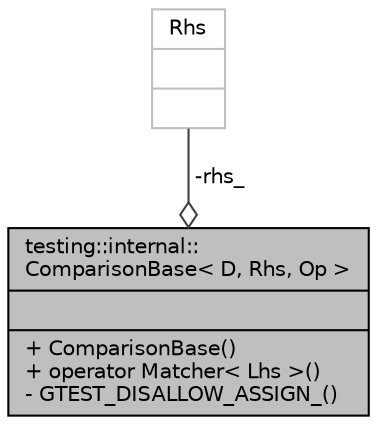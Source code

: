 digraph "testing::internal::ComparisonBase&lt; D, Rhs, Op &gt;"
{
  edge [fontname="Helvetica",fontsize="10",labelfontname="Helvetica",labelfontsize="10"];
  node [fontname="Helvetica",fontsize="10",shape=record];
  Node1 [label="{testing::internal::\lComparisonBase\< D, Rhs, Op \>\n||+ ComparisonBase()\l+ operator Matcher\< Lhs \>()\l- GTEST_DISALLOW_ASSIGN_()\l}",height=0.2,width=0.4,color="black", fillcolor="grey75", style="filled", fontcolor="black"];
  Node2 -> Node1 [color="grey25",fontsize="10",style="solid",label=" -rhs_" ,arrowhead="odiamond",fontname="Helvetica"];
  Node2 [label="{Rhs\n||}",height=0.2,width=0.4,color="grey75", fillcolor="white", style="filled"];
}
